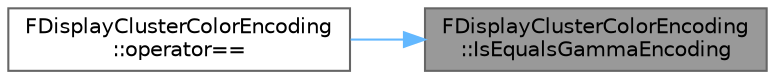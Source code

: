 digraph "FDisplayClusterColorEncoding::IsEqualsGammaEncoding"
{
 // INTERACTIVE_SVG=YES
 // LATEX_PDF_SIZE
  bgcolor="transparent";
  edge [fontname=Helvetica,fontsize=10,labelfontname=Helvetica,labelfontsize=10];
  node [fontname=Helvetica,fontsize=10,shape=box,height=0.2,width=0.4];
  rankdir="RL";
  Node1 [id="Node000001",label="FDisplayClusterColorEncoding\l::IsEqualsGammaEncoding",height=0.2,width=0.4,color="gray40", fillcolor="grey60", style="filled", fontcolor="black",tooltip="Compare only gamma encodings."];
  Node1 -> Node2 [id="edge1_Node000001_Node000002",dir="back",color="steelblue1",style="solid",tooltip=" "];
  Node2 [id="Node000002",label="FDisplayClusterColorEncoding\l::operator==",height=0.2,width=0.4,color="grey40", fillcolor="white", style="filled",URL="$db/d22/structFDisplayClusterColorEncoding.html#afbb7919c0fec7588f3141c5fc94b81fa",tooltip="Returns true if the color encodings are the same."];
}
